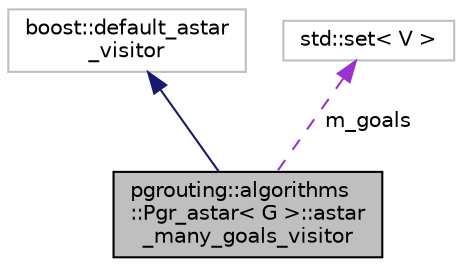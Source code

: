 digraph "pgrouting::algorithms::Pgr_astar&lt; G &gt;::astar_many_goals_visitor"
{
  edge [fontname="Helvetica",fontsize="10",labelfontname="Helvetica",labelfontsize="10"];
  node [fontname="Helvetica",fontsize="10",shape=record];
  Node1 [label="pgrouting::algorithms\l::Pgr_astar\< G \>::astar\l_many_goals_visitor",height=0.2,width=0.4,color="black", fillcolor="grey75", style="filled", fontcolor="black"];
  Node2 -> Node1 [dir="back",color="midnightblue",fontsize="10",style="solid",fontname="Helvetica"];
  Node2 [label="boost::default_astar\l_visitor",height=0.2,width=0.4,color="grey75", fillcolor="white", style="filled"];
  Node3 -> Node1 [dir="back",color="darkorchid3",fontsize="10",style="dashed",label=" m_goals" ,fontname="Helvetica"];
  Node3 [label="std::set\< V \>",height=0.2,width=0.4,color="grey75", fillcolor="white", style="filled"];
}

